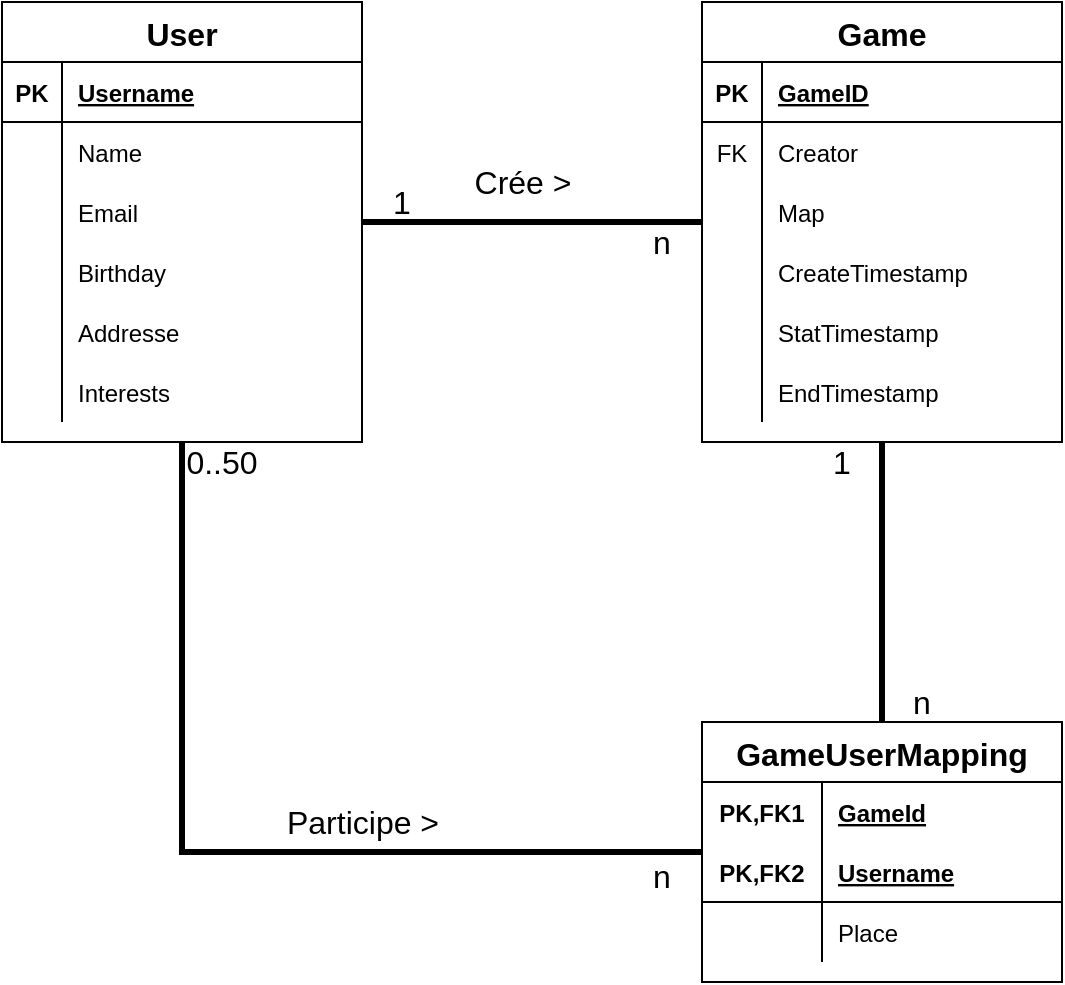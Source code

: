 <mxfile version="13.6.2" type="device"><diagram id="bGjafT3ew-f8aOEx8M7I" name="Page-1"><mxGraphModel dx="1422" dy="822" grid="1" gridSize="10" guides="1" tooltips="1" connect="1" arrows="1" fold="1" page="1" pageScale="1" pageWidth="1600" pageHeight="900" math="0" shadow="0"><root><mxCell id="0"/><mxCell id="1" parent="0"/><mxCell id="x0OnGbMYZNqawA7NmPRz-7" value="Crée &amp;gt;" style="edgeStyle=orthogonalEdgeStyle;rounded=0;orthogonalLoop=1;jettySize=auto;html=1;fontSize=16;strokeWidth=3;endArrow=none;endFill=0;" edge="1" parent="1" source="x0OnGbMYZNqawA7NmPRz-17" target="x0OnGbMYZNqawA7NmPRz-37"><mxGeometry x="-0.059" y="20" relative="1" as="geometry"><mxPoint x="380" y="225" as="sourcePoint"/><mxPoint x="570" y="225" as="targetPoint"/><mxPoint as="offset"/></mxGeometry></mxCell><mxCell id="x0OnGbMYZNqawA7NmPRz-8" style="edgeStyle=orthogonalEdgeStyle;rounded=0;orthogonalLoop=1;jettySize=auto;html=1;endArrow=none;endFill=0;strokeWidth=3;fontSize=16;" edge="1" parent="1" source="x0OnGbMYZNqawA7NmPRz-37" target="x0OnGbMYZNqawA7NmPRz-69"><mxGeometry relative="1" as="geometry"><mxPoint x="650" y="275" as="sourcePoint"/><mxPoint x="650" y="440" as="targetPoint"/></mxGeometry></mxCell><mxCell id="x0OnGbMYZNqawA7NmPRz-9" style="edgeStyle=orthogonalEdgeStyle;rounded=0;orthogonalLoop=1;jettySize=auto;html=1;endArrow=none;endFill=0;strokeWidth=3;fontSize=16;" edge="1" parent="1" source="x0OnGbMYZNqawA7NmPRz-69" target="x0OnGbMYZNqawA7NmPRz-17"><mxGeometry relative="1" as="geometry"><mxPoint x="570" y="485" as="sourcePoint"/><mxPoint x="300" y="280" as="targetPoint"/></mxGeometry></mxCell><mxCell id="x0OnGbMYZNqawA7NmPRz-83" value="Participe &amp;gt;" style="edgeLabel;html=1;align=center;verticalAlign=middle;resizable=0;points=[];fontSize=16;" vertex="1" connectable="0" parent="x0OnGbMYZNqawA7NmPRz-9"><mxGeometry x="-0.269" y="-3" relative="1" as="geometry"><mxPoint y="-12" as="offset"/></mxGeometry></mxCell><mxCell id="x0OnGbMYZNqawA7NmPRz-10" value="1" style="text;html=1;strokeColor=none;fillColor=none;align=center;verticalAlign=middle;whiteSpace=wrap;rounded=0;fontSize=16;" vertex="1" parent="1"><mxGeometry x="470" y="190" width="40" height="20" as="geometry"/></mxCell><mxCell id="x0OnGbMYZNqawA7NmPRz-11" value="n" style="text;html=1;strokeColor=none;fillColor=none;align=center;verticalAlign=middle;whiteSpace=wrap;rounded=0;fontSize=16;" vertex="1" parent="1"><mxGeometry x="600" y="210" width="40" height="20" as="geometry"/></mxCell><mxCell id="x0OnGbMYZNqawA7NmPRz-12" value="n" style="text;html=1;strokeColor=none;fillColor=none;align=center;verticalAlign=middle;whiteSpace=wrap;rounded=0;fontSize=16;" vertex="1" parent="1"><mxGeometry x="600" y="527" width="40" height="20" as="geometry"/></mxCell><mxCell id="x0OnGbMYZNqawA7NmPRz-13" value="0..50" style="text;html=1;strokeColor=none;fillColor=none;align=center;verticalAlign=middle;whiteSpace=wrap;rounded=0;fontSize=16;" vertex="1" parent="1"><mxGeometry x="380" y="320" width="40" height="20" as="geometry"/></mxCell><mxCell id="x0OnGbMYZNqawA7NmPRz-14" value="1" style="text;html=1;strokeColor=none;fillColor=none;align=center;verticalAlign=middle;whiteSpace=wrap;rounded=0;fontSize=16;" vertex="1" parent="1"><mxGeometry x="690" y="320" width="40" height="20" as="geometry"/></mxCell><mxCell id="x0OnGbMYZNqawA7NmPRz-16" value="n" style="text;html=1;strokeColor=none;fillColor=none;align=center;verticalAlign=middle;whiteSpace=wrap;rounded=0;fontSize=16;" vertex="1" parent="1"><mxGeometry x="730" y="440" width="40" height="20" as="geometry"/></mxCell><mxCell id="x0OnGbMYZNqawA7NmPRz-37" value="Game" style="shape=table;startSize=30;container=1;collapsible=1;childLayout=tableLayout;fixedRows=1;rowLines=0;fontStyle=1;align=center;resizeLast=1;fontSize=16;" vertex="1" parent="1"><mxGeometry x="640" y="100" width="180" height="220" as="geometry"/></mxCell><mxCell id="x0OnGbMYZNqawA7NmPRz-38" value="" style="shape=partialRectangle;collapsible=0;dropTarget=0;pointerEvents=0;fillColor=none;top=0;left=0;bottom=1;right=0;points=[[0,0.5],[1,0.5]];portConstraint=eastwest;" vertex="1" parent="x0OnGbMYZNqawA7NmPRz-37"><mxGeometry y="30" width="180" height="30" as="geometry"/></mxCell><mxCell id="x0OnGbMYZNqawA7NmPRz-39" value="PK" style="shape=partialRectangle;connectable=0;fillColor=none;top=0;left=0;bottom=0;right=0;fontStyle=1;overflow=hidden;" vertex="1" parent="x0OnGbMYZNqawA7NmPRz-38"><mxGeometry width="30" height="30" as="geometry"/></mxCell><mxCell id="x0OnGbMYZNqawA7NmPRz-40" value="GameID" style="shape=partialRectangle;connectable=0;fillColor=none;top=0;left=0;bottom=0;right=0;align=left;spacingLeft=6;fontStyle=5;overflow=hidden;" vertex="1" parent="x0OnGbMYZNqawA7NmPRz-38"><mxGeometry x="30" width="150" height="30" as="geometry"/></mxCell><mxCell id="x0OnGbMYZNqawA7NmPRz-50" value="" style="shape=partialRectangle;collapsible=0;dropTarget=0;pointerEvents=0;fillColor=none;top=0;left=0;bottom=0;right=0;points=[[0,0.5],[1,0.5]];portConstraint=eastwest;fontSize=16;" vertex="1" parent="x0OnGbMYZNqawA7NmPRz-37"><mxGeometry y="60" width="180" height="30" as="geometry"/></mxCell><mxCell id="x0OnGbMYZNqawA7NmPRz-51" value="FK" style="shape=partialRectangle;connectable=0;fillColor=none;top=0;left=0;bottom=0;right=0;fontStyle=0;overflow=hidden;" vertex="1" parent="x0OnGbMYZNqawA7NmPRz-50"><mxGeometry width="30" height="30" as="geometry"/></mxCell><mxCell id="x0OnGbMYZNqawA7NmPRz-52" value="Creator" style="shape=partialRectangle;connectable=0;fillColor=none;top=0;left=0;bottom=0;right=0;align=left;spacingLeft=6;fontStyle=0;overflow=hidden;" vertex="1" parent="x0OnGbMYZNqawA7NmPRz-50"><mxGeometry x="30" width="150" height="30" as="geometry"/></mxCell><mxCell id="x0OnGbMYZNqawA7NmPRz-41" value="" style="shape=partialRectangle;collapsible=0;dropTarget=0;pointerEvents=0;fillColor=none;top=0;left=0;bottom=0;right=0;points=[[0,0.5],[1,0.5]];portConstraint=eastwest;" vertex="1" parent="x0OnGbMYZNqawA7NmPRz-37"><mxGeometry y="90" width="180" height="30" as="geometry"/></mxCell><mxCell id="x0OnGbMYZNqawA7NmPRz-42" value="" style="shape=partialRectangle;connectable=0;fillColor=none;top=0;left=0;bottom=0;right=0;editable=1;overflow=hidden;" vertex="1" parent="x0OnGbMYZNqawA7NmPRz-41"><mxGeometry width="30" height="30" as="geometry"/></mxCell><mxCell id="x0OnGbMYZNqawA7NmPRz-43" value="Map" style="shape=partialRectangle;connectable=0;fillColor=none;top=0;left=0;bottom=0;right=0;align=left;spacingLeft=6;overflow=hidden;" vertex="1" parent="x0OnGbMYZNqawA7NmPRz-41"><mxGeometry x="30" width="150" height="30" as="geometry"/></mxCell><mxCell id="x0OnGbMYZNqawA7NmPRz-44" value="" style="shape=partialRectangle;collapsible=0;dropTarget=0;pointerEvents=0;fillColor=none;top=0;left=0;bottom=0;right=0;points=[[0,0.5],[1,0.5]];portConstraint=eastwest;" vertex="1" parent="x0OnGbMYZNqawA7NmPRz-37"><mxGeometry y="120" width="180" height="30" as="geometry"/></mxCell><mxCell id="x0OnGbMYZNqawA7NmPRz-45" value="" style="shape=partialRectangle;connectable=0;fillColor=none;top=0;left=0;bottom=0;right=0;editable=1;overflow=hidden;" vertex="1" parent="x0OnGbMYZNqawA7NmPRz-44"><mxGeometry width="30" height="30" as="geometry"/></mxCell><mxCell id="x0OnGbMYZNqawA7NmPRz-46" value="CreateTimestamp" style="shape=partialRectangle;connectable=0;fillColor=none;top=0;left=0;bottom=0;right=0;align=left;spacingLeft=6;overflow=hidden;" vertex="1" parent="x0OnGbMYZNqawA7NmPRz-44"><mxGeometry x="30" width="150" height="30" as="geometry"/></mxCell><mxCell id="x0OnGbMYZNqawA7NmPRz-47" value="" style="shape=partialRectangle;collapsible=0;dropTarget=0;pointerEvents=0;fillColor=none;top=0;left=0;bottom=0;right=0;points=[[0,0.5],[1,0.5]];portConstraint=eastwest;" vertex="1" parent="x0OnGbMYZNqawA7NmPRz-37"><mxGeometry y="150" width="180" height="30" as="geometry"/></mxCell><mxCell id="x0OnGbMYZNqawA7NmPRz-48" value="" style="shape=partialRectangle;connectable=0;fillColor=none;top=0;left=0;bottom=0;right=0;editable=1;overflow=hidden;" vertex="1" parent="x0OnGbMYZNqawA7NmPRz-47"><mxGeometry width="30" height="30" as="geometry"/></mxCell><mxCell id="x0OnGbMYZNqawA7NmPRz-49" value="StatTimestamp" style="shape=partialRectangle;connectable=0;fillColor=none;top=0;left=0;bottom=0;right=0;align=left;spacingLeft=6;overflow=hidden;" vertex="1" parent="x0OnGbMYZNqawA7NmPRz-47"><mxGeometry x="30" width="150" height="30" as="geometry"/></mxCell><mxCell id="x0OnGbMYZNqawA7NmPRz-53" value="" style="shape=partialRectangle;collapsible=0;dropTarget=0;pointerEvents=0;fillColor=none;top=0;left=0;bottom=0;right=0;points=[[0,0.5],[1,0.5]];portConstraint=eastwest;fontSize=16;" vertex="1" parent="x0OnGbMYZNqawA7NmPRz-37"><mxGeometry y="180" width="180" height="30" as="geometry"/></mxCell><mxCell id="x0OnGbMYZNqawA7NmPRz-54" value="" style="shape=partialRectangle;connectable=0;fillColor=none;top=0;left=0;bottom=0;right=0;editable=1;overflow=hidden;" vertex="1" parent="x0OnGbMYZNqawA7NmPRz-53"><mxGeometry width="30" height="30" as="geometry"/></mxCell><mxCell id="x0OnGbMYZNqawA7NmPRz-55" value="EndTimestamp" style="shape=partialRectangle;connectable=0;fillColor=none;top=0;left=0;bottom=0;right=0;align=left;spacingLeft=6;overflow=hidden;" vertex="1" parent="x0OnGbMYZNqawA7NmPRz-53"><mxGeometry x="30" width="150" height="30" as="geometry"/></mxCell><mxCell id="x0OnGbMYZNqawA7NmPRz-69" value="GameUserMapping" style="shape=table;startSize=30;container=1;collapsible=1;childLayout=tableLayout;fixedRows=1;rowLines=0;fontStyle=1;align=center;resizeLast=1;fontSize=16;" vertex="1" parent="1"><mxGeometry x="640" y="460" width="180" height="130" as="geometry"/></mxCell><mxCell id="x0OnGbMYZNqawA7NmPRz-70" value="" style="shape=partialRectangle;collapsible=0;dropTarget=0;pointerEvents=0;fillColor=none;top=0;left=0;bottom=0;right=0;points=[[0,0.5],[1,0.5]];portConstraint=eastwest;" vertex="1" parent="x0OnGbMYZNqawA7NmPRz-69"><mxGeometry y="30" width="180" height="30" as="geometry"/></mxCell><mxCell id="x0OnGbMYZNqawA7NmPRz-71" value="PK,FK1" style="shape=partialRectangle;connectable=0;fillColor=none;top=0;left=0;bottom=0;right=0;fontStyle=1;overflow=hidden;" vertex="1" parent="x0OnGbMYZNqawA7NmPRz-70"><mxGeometry width="60" height="30" as="geometry"/></mxCell><mxCell id="x0OnGbMYZNqawA7NmPRz-72" value="GameId" style="shape=partialRectangle;connectable=0;fillColor=none;top=0;left=0;bottom=0;right=0;align=left;spacingLeft=6;fontStyle=5;overflow=hidden;" vertex="1" parent="x0OnGbMYZNqawA7NmPRz-70"><mxGeometry x="60" width="120" height="30" as="geometry"/></mxCell><mxCell id="x0OnGbMYZNqawA7NmPRz-73" value="" style="shape=partialRectangle;collapsible=0;dropTarget=0;pointerEvents=0;fillColor=none;top=0;left=0;bottom=1;right=0;points=[[0,0.5],[1,0.5]];portConstraint=eastwest;" vertex="1" parent="x0OnGbMYZNqawA7NmPRz-69"><mxGeometry y="60" width="180" height="30" as="geometry"/></mxCell><mxCell id="x0OnGbMYZNqawA7NmPRz-74" value="PK,FK2" style="shape=partialRectangle;connectable=0;fillColor=none;top=0;left=0;bottom=0;right=0;fontStyle=1;overflow=hidden;" vertex="1" parent="x0OnGbMYZNqawA7NmPRz-73"><mxGeometry width="60" height="30" as="geometry"/></mxCell><mxCell id="x0OnGbMYZNqawA7NmPRz-75" value="Username" style="shape=partialRectangle;connectable=0;fillColor=none;top=0;left=0;bottom=0;right=0;align=left;spacingLeft=6;fontStyle=5;overflow=hidden;" vertex="1" parent="x0OnGbMYZNqawA7NmPRz-73"><mxGeometry x="60" width="120" height="30" as="geometry"/></mxCell><mxCell id="x0OnGbMYZNqawA7NmPRz-76" value="" style="shape=partialRectangle;collapsible=0;dropTarget=0;pointerEvents=0;fillColor=none;top=0;left=0;bottom=0;right=0;points=[[0,0.5],[1,0.5]];portConstraint=eastwest;" vertex="1" parent="x0OnGbMYZNqawA7NmPRz-69"><mxGeometry y="90" width="180" height="30" as="geometry"/></mxCell><mxCell id="x0OnGbMYZNqawA7NmPRz-77" value="" style="shape=partialRectangle;connectable=0;fillColor=none;top=0;left=0;bottom=0;right=0;editable=1;overflow=hidden;" vertex="1" parent="x0OnGbMYZNqawA7NmPRz-76"><mxGeometry width="60" height="30" as="geometry"/></mxCell><mxCell id="x0OnGbMYZNqawA7NmPRz-78" value="Place" style="shape=partialRectangle;connectable=0;fillColor=none;top=0;left=0;bottom=0;right=0;align=left;spacingLeft=6;overflow=hidden;" vertex="1" parent="x0OnGbMYZNqawA7NmPRz-76"><mxGeometry x="60" width="120" height="30" as="geometry"/></mxCell><mxCell id="x0OnGbMYZNqawA7NmPRz-17" value="User" style="shape=table;startSize=30;container=1;collapsible=1;childLayout=tableLayout;fixedRows=1;rowLines=0;fontStyle=1;align=center;resizeLast=1;fontSize=16;" vertex="1" parent="1"><mxGeometry x="290" y="100" width="180" height="220" as="geometry"/></mxCell><mxCell id="x0OnGbMYZNqawA7NmPRz-18" value="" style="shape=partialRectangle;collapsible=0;dropTarget=0;pointerEvents=0;fillColor=none;top=0;left=0;bottom=1;right=0;points=[[0,0.5],[1,0.5]];portConstraint=eastwest;" vertex="1" parent="x0OnGbMYZNqawA7NmPRz-17"><mxGeometry y="30" width="180" height="30" as="geometry"/></mxCell><mxCell id="x0OnGbMYZNqawA7NmPRz-19" value="PK" style="shape=partialRectangle;connectable=0;fillColor=none;top=0;left=0;bottom=0;right=0;fontStyle=1;overflow=hidden;" vertex="1" parent="x0OnGbMYZNqawA7NmPRz-18"><mxGeometry width="30" height="30" as="geometry"/></mxCell><mxCell id="x0OnGbMYZNqawA7NmPRz-20" value="Username" style="shape=partialRectangle;connectable=0;fillColor=none;top=0;left=0;bottom=0;right=0;align=left;spacingLeft=6;fontStyle=5;overflow=hidden;" vertex="1" parent="x0OnGbMYZNqawA7NmPRz-18"><mxGeometry x="30" width="150" height="30" as="geometry"/></mxCell><mxCell id="x0OnGbMYZNqawA7NmPRz-21" value="" style="shape=partialRectangle;collapsible=0;dropTarget=0;pointerEvents=0;fillColor=none;top=0;left=0;bottom=0;right=0;points=[[0,0.5],[1,0.5]];portConstraint=eastwest;" vertex="1" parent="x0OnGbMYZNqawA7NmPRz-17"><mxGeometry y="60" width="180" height="30" as="geometry"/></mxCell><mxCell id="x0OnGbMYZNqawA7NmPRz-22" value="" style="shape=partialRectangle;connectable=0;fillColor=none;top=0;left=0;bottom=0;right=0;editable=1;overflow=hidden;" vertex="1" parent="x0OnGbMYZNqawA7NmPRz-21"><mxGeometry width="30" height="30" as="geometry"/></mxCell><mxCell id="x0OnGbMYZNqawA7NmPRz-23" value="Name" style="shape=partialRectangle;connectable=0;fillColor=none;top=0;left=0;bottom=0;right=0;align=left;spacingLeft=6;overflow=hidden;" vertex="1" parent="x0OnGbMYZNqawA7NmPRz-21"><mxGeometry x="30" width="150" height="30" as="geometry"/></mxCell><mxCell id="x0OnGbMYZNqawA7NmPRz-24" value="" style="shape=partialRectangle;collapsible=0;dropTarget=0;pointerEvents=0;fillColor=none;top=0;left=0;bottom=0;right=0;points=[[0,0.5],[1,0.5]];portConstraint=eastwest;" vertex="1" parent="x0OnGbMYZNqawA7NmPRz-17"><mxGeometry y="90" width="180" height="30" as="geometry"/></mxCell><mxCell id="x0OnGbMYZNqawA7NmPRz-25" value="" style="shape=partialRectangle;connectable=0;fillColor=none;top=0;left=0;bottom=0;right=0;editable=1;overflow=hidden;" vertex="1" parent="x0OnGbMYZNqawA7NmPRz-24"><mxGeometry width="30" height="30" as="geometry"/></mxCell><mxCell id="x0OnGbMYZNqawA7NmPRz-26" value="Email" style="shape=partialRectangle;connectable=0;fillColor=none;top=0;left=0;bottom=0;right=0;align=left;spacingLeft=6;overflow=hidden;" vertex="1" parent="x0OnGbMYZNqawA7NmPRz-24"><mxGeometry x="30" width="150" height="30" as="geometry"/></mxCell><mxCell id="x0OnGbMYZNqawA7NmPRz-27" value="" style="shape=partialRectangle;collapsible=0;dropTarget=0;pointerEvents=0;fillColor=none;top=0;left=0;bottom=0;right=0;points=[[0,0.5],[1,0.5]];portConstraint=eastwest;" vertex="1" parent="x0OnGbMYZNqawA7NmPRz-17"><mxGeometry y="120" width="180" height="30" as="geometry"/></mxCell><mxCell id="x0OnGbMYZNqawA7NmPRz-28" value="" style="shape=partialRectangle;connectable=0;fillColor=none;top=0;left=0;bottom=0;right=0;editable=1;overflow=hidden;" vertex="1" parent="x0OnGbMYZNqawA7NmPRz-27"><mxGeometry width="30" height="30" as="geometry"/></mxCell><mxCell id="x0OnGbMYZNqawA7NmPRz-29" value="Birthday" style="shape=partialRectangle;connectable=0;fillColor=none;top=0;left=0;bottom=0;right=0;align=left;spacingLeft=6;overflow=hidden;" vertex="1" parent="x0OnGbMYZNqawA7NmPRz-27"><mxGeometry x="30" width="150" height="30" as="geometry"/></mxCell><mxCell id="x0OnGbMYZNqawA7NmPRz-31" value="" style="shape=partialRectangle;collapsible=0;dropTarget=0;pointerEvents=0;fillColor=none;top=0;left=0;bottom=0;right=0;points=[[0,0.5],[1,0.5]];portConstraint=eastwest;fontSize=16;" vertex="1" parent="x0OnGbMYZNqawA7NmPRz-17"><mxGeometry y="150" width="180" height="30" as="geometry"/></mxCell><mxCell id="x0OnGbMYZNqawA7NmPRz-32" value="" style="shape=partialRectangle;connectable=0;fillColor=none;top=0;left=0;bottom=0;right=0;editable=1;overflow=hidden;" vertex="1" parent="x0OnGbMYZNqawA7NmPRz-31"><mxGeometry width="30" height="30" as="geometry"/></mxCell><mxCell id="x0OnGbMYZNqawA7NmPRz-33" value="Addresse" style="shape=partialRectangle;connectable=0;fillColor=none;top=0;left=0;bottom=0;right=0;align=left;spacingLeft=6;overflow=hidden;" vertex="1" parent="x0OnGbMYZNqawA7NmPRz-31"><mxGeometry x="30" width="150" height="30" as="geometry"/></mxCell><mxCell id="x0OnGbMYZNqawA7NmPRz-34" value="" style="shape=partialRectangle;collapsible=0;dropTarget=0;pointerEvents=0;fillColor=none;top=0;left=0;bottom=0;right=0;points=[[0,0.5],[1,0.5]];portConstraint=eastwest;fontSize=16;" vertex="1" parent="x0OnGbMYZNqawA7NmPRz-17"><mxGeometry y="180" width="180" height="30" as="geometry"/></mxCell><mxCell id="x0OnGbMYZNqawA7NmPRz-35" value="" style="shape=partialRectangle;connectable=0;fillColor=none;top=0;left=0;bottom=0;right=0;editable=1;overflow=hidden;" vertex="1" parent="x0OnGbMYZNqawA7NmPRz-34"><mxGeometry width="30" height="30" as="geometry"/></mxCell><mxCell id="x0OnGbMYZNqawA7NmPRz-36" value="Interests" style="shape=partialRectangle;connectable=0;fillColor=none;top=0;left=0;bottom=0;right=0;align=left;spacingLeft=6;overflow=hidden;" vertex="1" parent="x0OnGbMYZNqawA7NmPRz-34"><mxGeometry x="30" width="150" height="30" as="geometry"/></mxCell></root></mxGraphModel></diagram></mxfile>